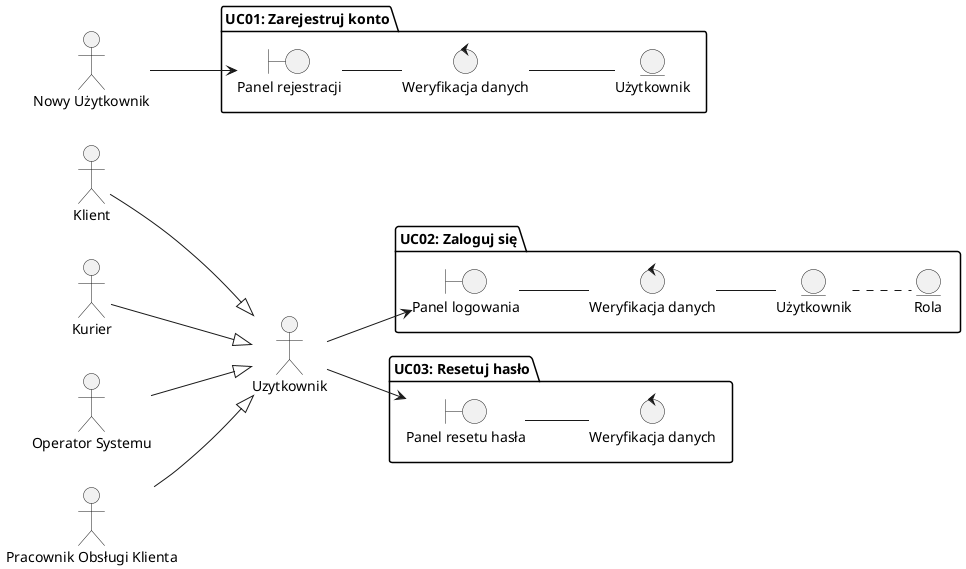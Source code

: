 @startuml
left to right direction

actor Klient
actor Kurier
actor OperatorSystemu as "Operator Systemu"
actor PracownikObslugiKlienta as "Pracownik Obsługi Klienta"
actor "Nowy Użytkownik" as NowyUzytkownik
actor Uzytkownik

package "UC02: Zaloguj się" {
  boundary PanelLogowania as "Panel logowania"
  control UC01_WeryfikacjaDanych as "Weryfikacja danych"
  entity UC01_Uzytkownik as "Użytkownik"
  entity UC01_Rola as "Rola"
  
  Uzytkownik --> PanelLogowania
  Klient --|> Uzytkownik
  Kurier --|> Uzytkownik
  OperatorSystemu --|> Uzytkownik
  PracownikObslugiKlienta --|> Uzytkownik

  PanelLogowania -- UC01_WeryfikacjaDanych
  UC01_WeryfikacjaDanych -- UC01_Uzytkownik
  UC01_Uzytkownik .. UC01_Rola
}

package "UC01: Zarejestruj konto" {
  boundary PanelRejestracji as "Panel rejestracji"
  control UC02_WeryfikacjaDanych as "Weryfikacja danych"
  entity UC02_Uzytkownik as "Użytkownik"

  NowyUzytkownik --> PanelRejestracji
  PanelRejestracji -- UC02_WeryfikacjaDanych
  UC02_WeryfikacjaDanych -- UC02_Uzytkownik
}

package "UC03: Resetuj hasło" {
  boundary PanelResetujHaslo as "Panel resetu hasła"
  control UC03_WeryfikacjaDanych as "Weryfikacja danych"

  Uzytkownik --> PanelResetujHaslo
  PanelResetujHaslo -- UC03_WeryfikacjaDanych
}
@enduml
